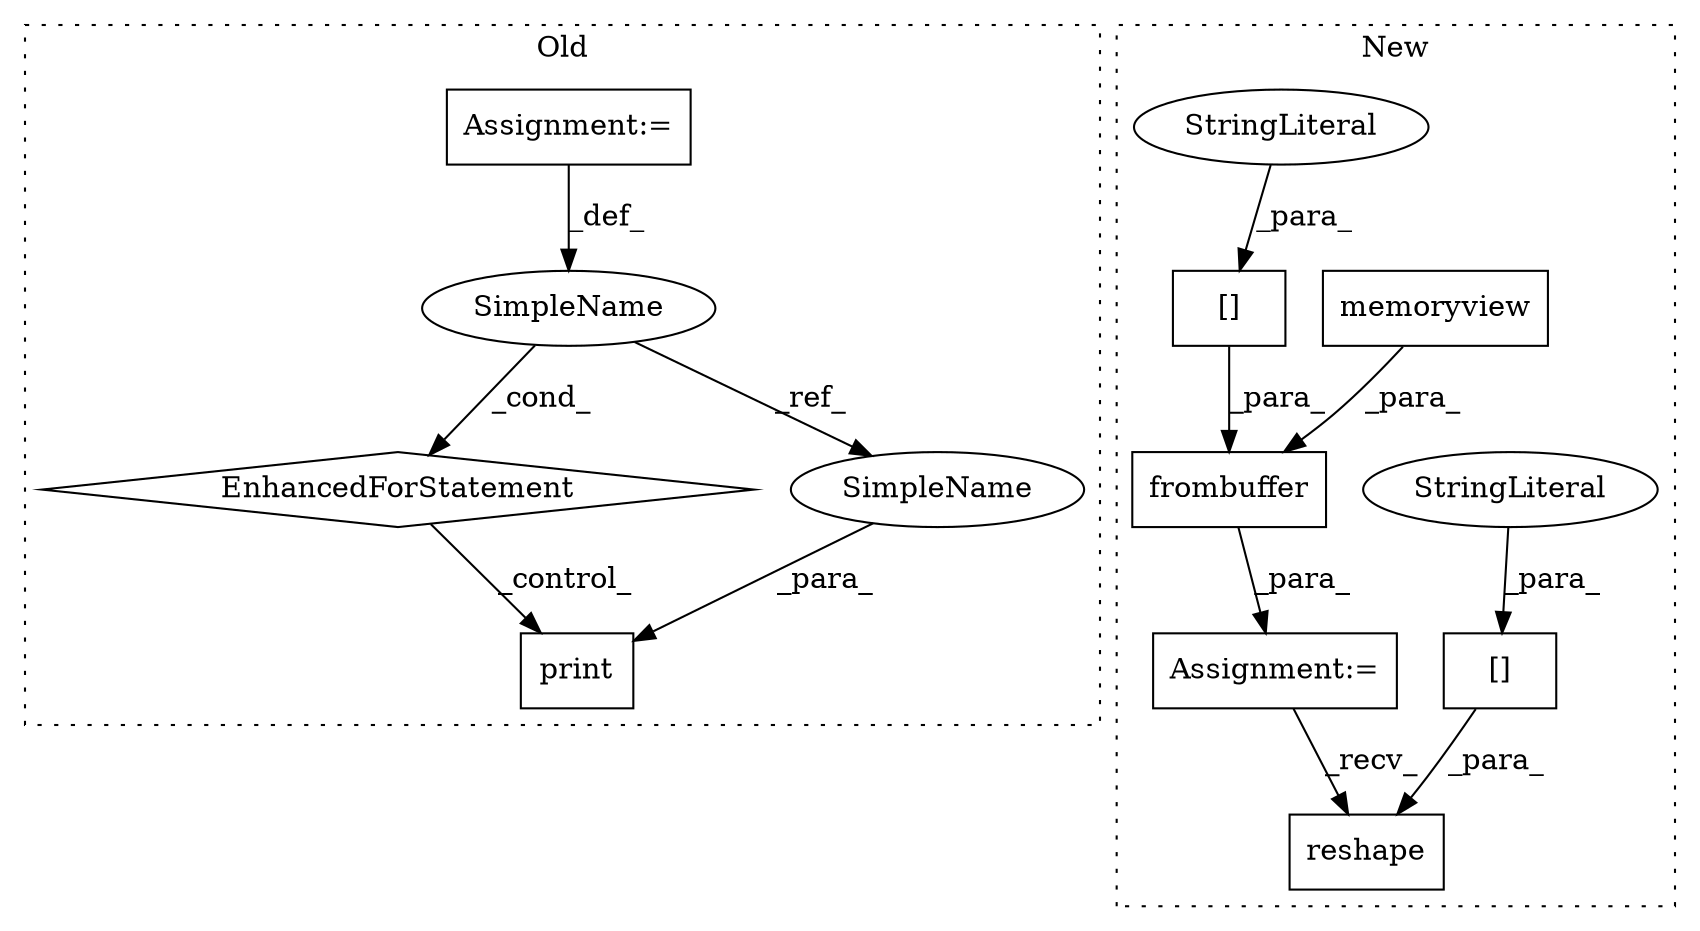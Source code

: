 digraph G {
subgraph cluster0 {
1 [label="print" a="32" s="5300,5307" l="6,1" shape="box"];
3 [label="EnhancedForStatement" a="70" s="5210,5286" l="61,2" shape="diamond"];
4 [label="SimpleName" a="42" s="5279" l="1" shape="ellipse"];
9 [label="Assignment:=" a="7" s="5210,5286" l="61,2" shape="box"];
13 [label="SimpleName" a="42" s="5306" l="1" shape="ellipse"];
label = "Old";
style="dotted";
}
subgraph cluster1 {
2 [label="memoryview" a="32" s="4113,4129" l="11,1" shape="box"];
5 [label="reshape" a="32" s="4184,4203" l="8,1" shape="box"];
6 [label="[]" a="2" s="4192,4202" l="3,1" shape="box"];
7 [label="frombuffer" a="32" s="4102,4142" l="11,1" shape="box"];
8 [label="[]" a="2" s="4131,4141" l="3,1" shape="box"];
10 [label="StringLiteral" a="45" s="4195" l="7" shape="ellipse"];
11 [label="StringLiteral" a="45" s="4134" l="7" shape="ellipse"];
12 [label="Assignment:=" a="7" s="4095" l="1" shape="box"];
label = "New";
style="dotted";
}
2 -> 7 [label="_para_"];
3 -> 1 [label="_control_"];
4 -> 13 [label="_ref_"];
4 -> 3 [label="_cond_"];
6 -> 5 [label="_para_"];
7 -> 12 [label="_para_"];
8 -> 7 [label="_para_"];
9 -> 4 [label="_def_"];
10 -> 6 [label="_para_"];
11 -> 8 [label="_para_"];
12 -> 5 [label="_recv_"];
13 -> 1 [label="_para_"];
}